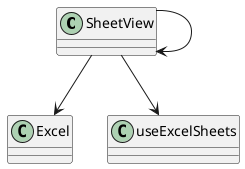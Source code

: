 @startuml
class SheetView {
}
SheetView --> Excel
SheetView --> SheetView
SheetView --> useExcelSheets
@enduml
